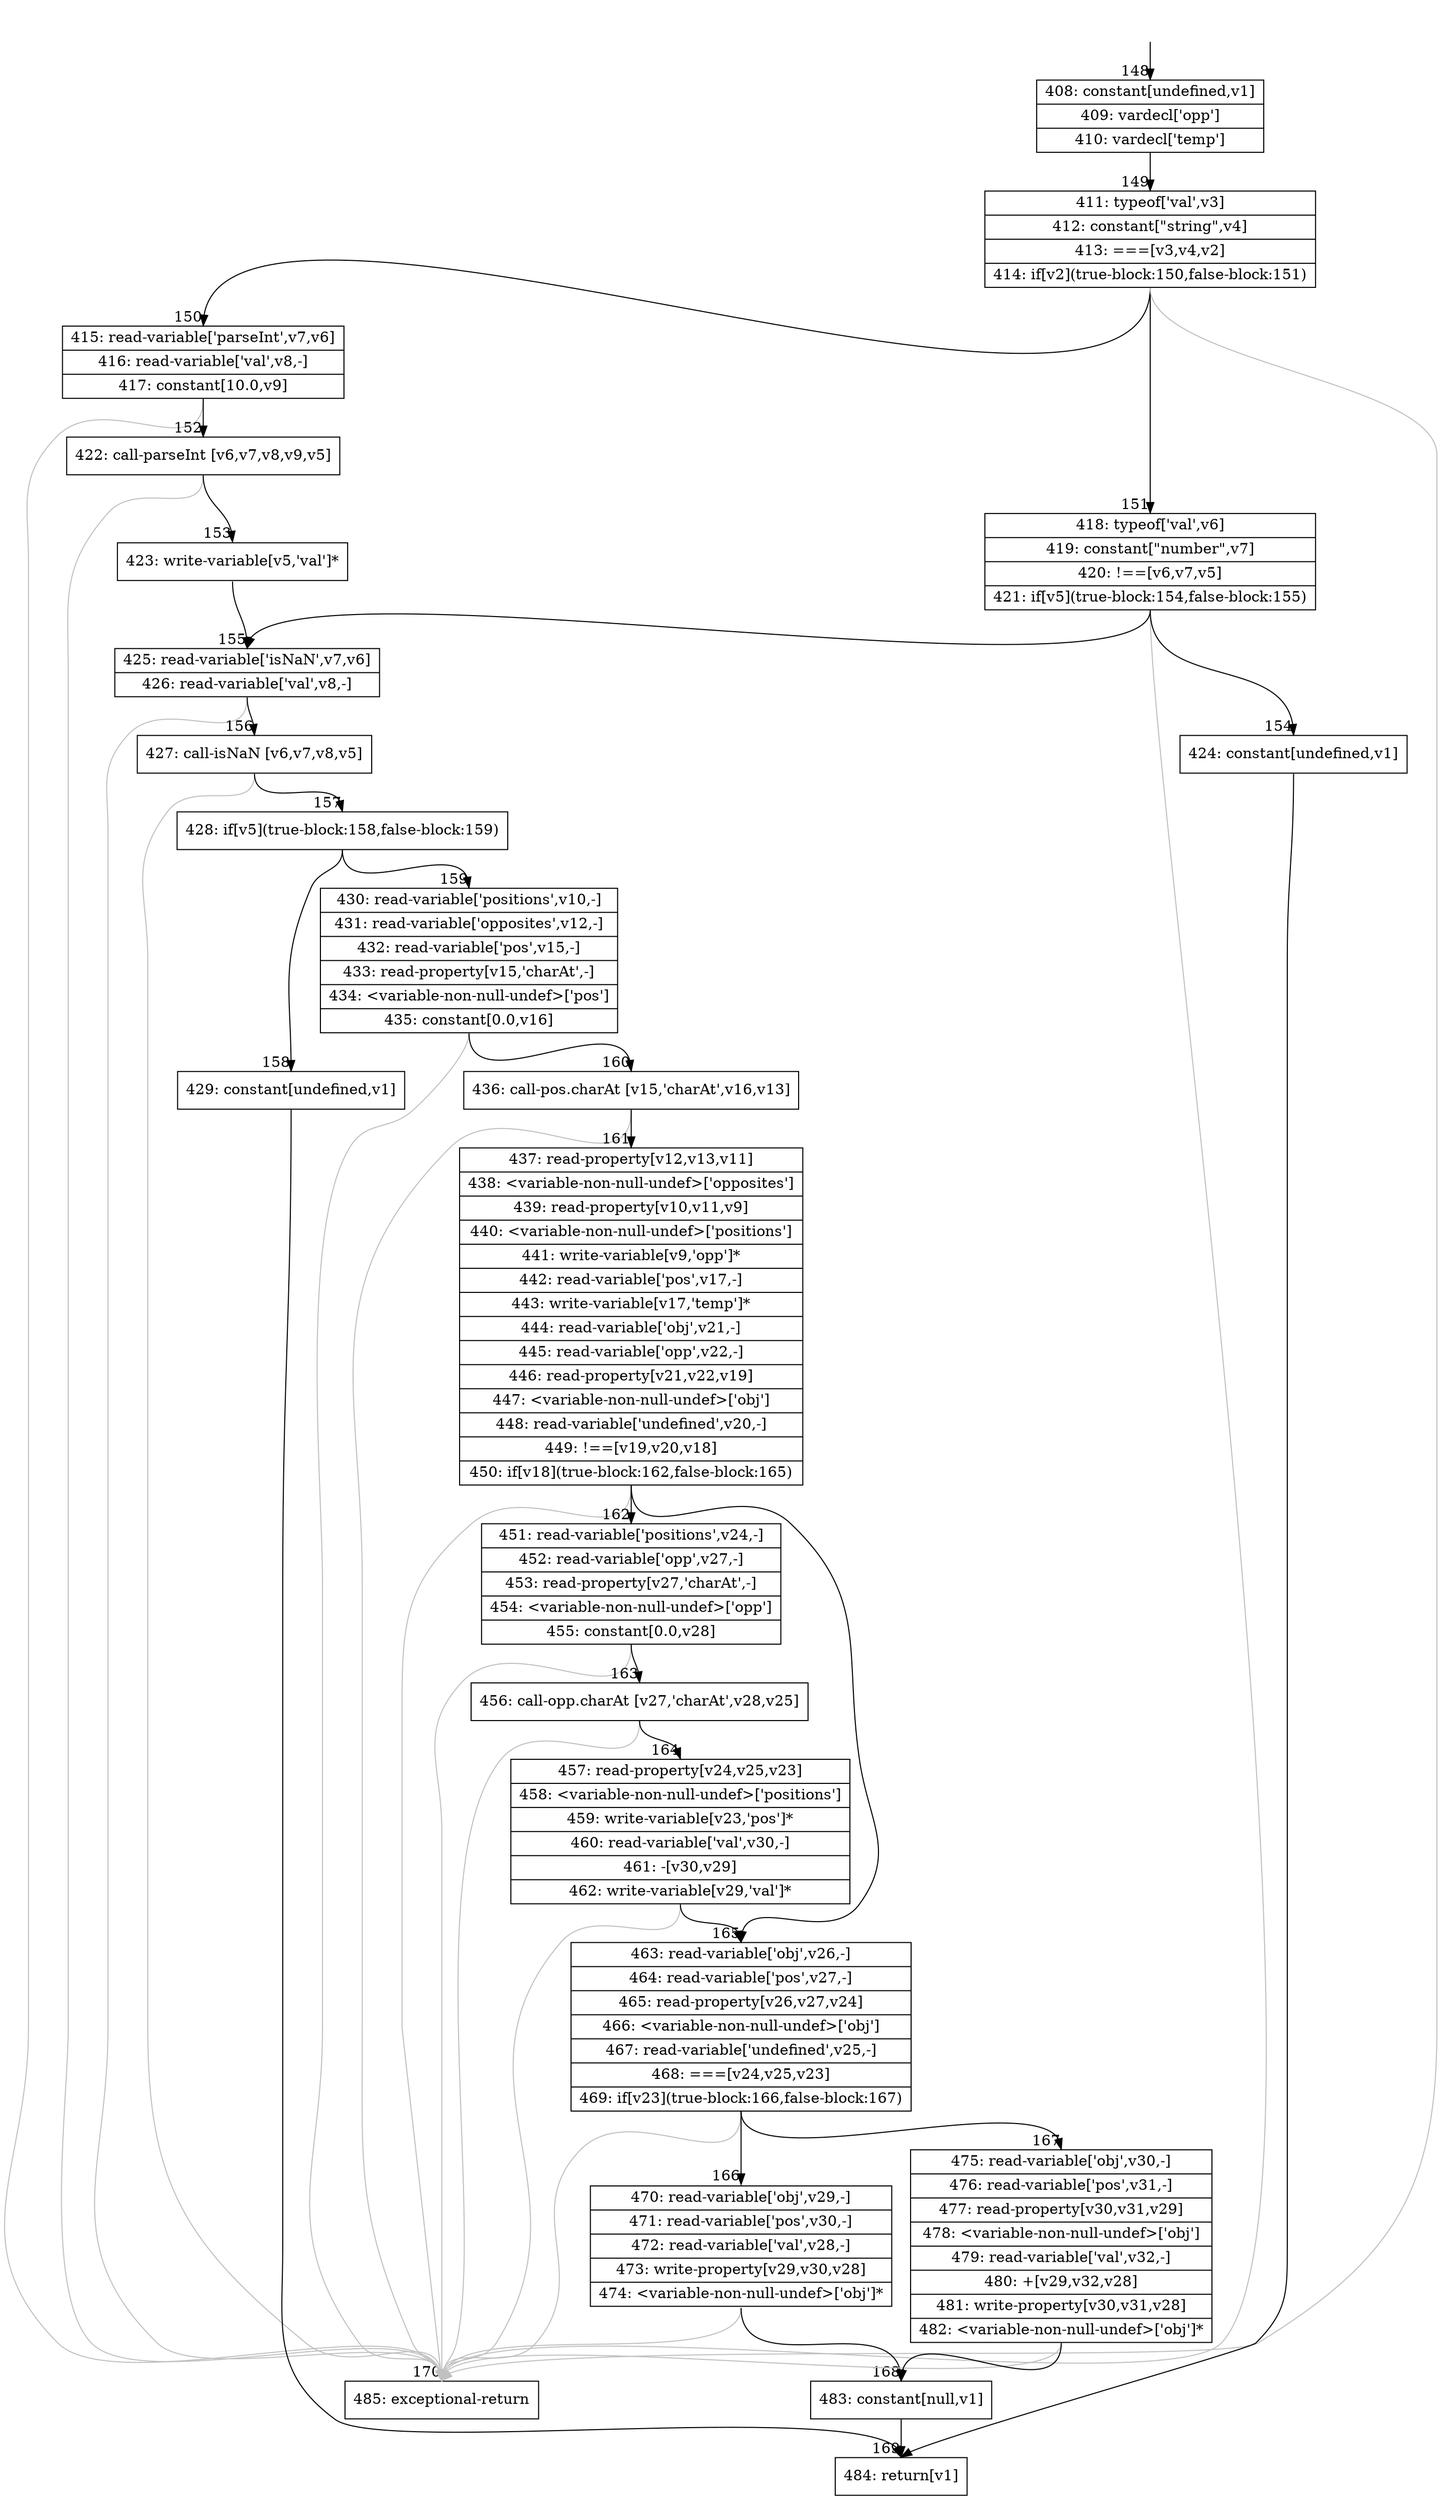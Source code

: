 digraph {
rankdir="TD"
BB_entry18[shape=none,label=""];
BB_entry18 -> BB148 [tailport=s, headport=n, headlabel="    148"]
BB148 [shape=record label="{408: constant[undefined,v1]|409: vardecl['opp']|410: vardecl['temp']}" ] 
BB148 -> BB149 [tailport=s, headport=n, headlabel="      149"]
BB149 [shape=record label="{411: typeof['val',v3]|412: constant[\"string\",v4]|413: ===[v3,v4,v2]|414: if[v2](true-block:150,false-block:151)}" ] 
BB149 -> BB150 [tailport=s, headport=n, headlabel="      150"]
BB149 -> BB151 [tailport=s, headport=n, headlabel="      151"]
BB149 -> BB170 [tailport=s, headport=n, color=gray, headlabel="      170"]
BB150 [shape=record label="{415: read-variable['parseInt',v7,v6]|416: read-variable['val',v8,-]|417: constant[10.0,v9]}" ] 
BB150 -> BB152 [tailport=s, headport=n, headlabel="      152"]
BB150 -> BB170 [tailport=s, headport=n, color=gray]
BB151 [shape=record label="{418: typeof['val',v6]|419: constant[\"number\",v7]|420: !==[v6,v7,v5]|421: if[v5](true-block:154,false-block:155)}" ] 
BB151 -> BB154 [tailport=s, headport=n, headlabel="      154"]
BB151 -> BB155 [tailport=s, headport=n, headlabel="      155"]
BB151 -> BB170 [tailport=s, headport=n, color=gray]
BB152 [shape=record label="{422: call-parseInt [v6,v7,v8,v9,v5]}" ] 
BB152 -> BB153 [tailport=s, headport=n, headlabel="      153"]
BB152 -> BB170 [tailport=s, headport=n, color=gray]
BB153 [shape=record label="{423: write-variable[v5,'val']*}" ] 
BB153 -> BB155 [tailport=s, headport=n]
BB154 [shape=record label="{424: constant[undefined,v1]}" ] 
BB154 -> BB169 [tailport=s, headport=n, headlabel="      169"]
BB155 [shape=record label="{425: read-variable['isNaN',v7,v6]|426: read-variable['val',v8,-]}" ] 
BB155 -> BB156 [tailport=s, headport=n, headlabel="      156"]
BB155 -> BB170 [tailport=s, headport=n, color=gray]
BB156 [shape=record label="{427: call-isNaN [v6,v7,v8,v5]}" ] 
BB156 -> BB157 [tailport=s, headport=n, headlabel="      157"]
BB156 -> BB170 [tailport=s, headport=n, color=gray]
BB157 [shape=record label="{428: if[v5](true-block:158,false-block:159)}" ] 
BB157 -> BB158 [tailport=s, headport=n, headlabel="      158"]
BB157 -> BB159 [tailport=s, headport=n, headlabel="      159"]
BB158 [shape=record label="{429: constant[undefined,v1]}" ] 
BB158 -> BB169 [tailport=s, headport=n]
BB159 [shape=record label="{430: read-variable['positions',v10,-]|431: read-variable['opposites',v12,-]|432: read-variable['pos',v15,-]|433: read-property[v15,'charAt',-]|434: \<variable-non-null-undef\>['pos']|435: constant[0.0,v16]}" ] 
BB159 -> BB160 [tailport=s, headport=n, headlabel="      160"]
BB159 -> BB170 [tailport=s, headport=n, color=gray]
BB160 [shape=record label="{436: call-pos.charAt [v15,'charAt',v16,v13]}" ] 
BB160 -> BB161 [tailport=s, headport=n, headlabel="      161"]
BB160 -> BB170 [tailport=s, headport=n, color=gray]
BB161 [shape=record label="{437: read-property[v12,v13,v11]|438: \<variable-non-null-undef\>['opposites']|439: read-property[v10,v11,v9]|440: \<variable-non-null-undef\>['positions']|441: write-variable[v9,'opp']*|442: read-variable['pos',v17,-]|443: write-variable[v17,'temp']*|444: read-variable['obj',v21,-]|445: read-variable['opp',v22,-]|446: read-property[v21,v22,v19]|447: \<variable-non-null-undef\>['obj']|448: read-variable['undefined',v20,-]|449: !==[v19,v20,v18]|450: if[v18](true-block:162,false-block:165)}" ] 
BB161 -> BB162 [tailport=s, headport=n, headlabel="      162"]
BB161 -> BB165 [tailport=s, headport=n, headlabel="      165"]
BB161 -> BB170 [tailport=s, headport=n, color=gray]
BB162 [shape=record label="{451: read-variable['positions',v24,-]|452: read-variable['opp',v27,-]|453: read-property[v27,'charAt',-]|454: \<variable-non-null-undef\>['opp']|455: constant[0.0,v28]}" ] 
BB162 -> BB163 [tailport=s, headport=n, headlabel="      163"]
BB162 -> BB170 [tailport=s, headport=n, color=gray]
BB163 [shape=record label="{456: call-opp.charAt [v27,'charAt',v28,v25]}" ] 
BB163 -> BB164 [tailport=s, headport=n, headlabel="      164"]
BB163 -> BB170 [tailport=s, headport=n, color=gray]
BB164 [shape=record label="{457: read-property[v24,v25,v23]|458: \<variable-non-null-undef\>['positions']|459: write-variable[v23,'pos']*|460: read-variable['val',v30,-]|461: -[v30,v29]|462: write-variable[v29,'val']*}" ] 
BB164 -> BB165 [tailport=s, headport=n]
BB164 -> BB170 [tailport=s, headport=n, color=gray]
BB165 [shape=record label="{463: read-variable['obj',v26,-]|464: read-variable['pos',v27,-]|465: read-property[v26,v27,v24]|466: \<variable-non-null-undef\>['obj']|467: read-variable['undefined',v25,-]|468: ===[v24,v25,v23]|469: if[v23](true-block:166,false-block:167)}" ] 
BB165 -> BB166 [tailport=s, headport=n, headlabel="      166"]
BB165 -> BB167 [tailport=s, headport=n, headlabel="      167"]
BB165 -> BB170 [tailport=s, headport=n, color=gray]
BB166 [shape=record label="{470: read-variable['obj',v29,-]|471: read-variable['pos',v30,-]|472: read-variable['val',v28,-]|473: write-property[v29,v30,v28]|474: \<variable-non-null-undef\>['obj']*}" ] 
BB166 -> BB168 [tailport=s, headport=n, headlabel="      168"]
BB166 -> BB170 [tailport=s, headport=n, color=gray]
BB167 [shape=record label="{475: read-variable['obj',v30,-]|476: read-variable['pos',v31,-]|477: read-property[v30,v31,v29]|478: \<variable-non-null-undef\>['obj']|479: read-variable['val',v32,-]|480: +[v29,v32,v28]|481: write-property[v30,v31,v28]|482: \<variable-non-null-undef\>['obj']*}" ] 
BB167 -> BB168 [tailport=s, headport=n]
BB167 -> BB170 [tailport=s, headport=n, color=gray]
BB168 [shape=record label="{483: constant[null,v1]}" ] 
BB168 -> BB169 [tailport=s, headport=n]
BB169 [shape=record label="{484: return[v1]}" ] 
BB170 [shape=record label="{485: exceptional-return}" ] 
//#$~ 190
}
